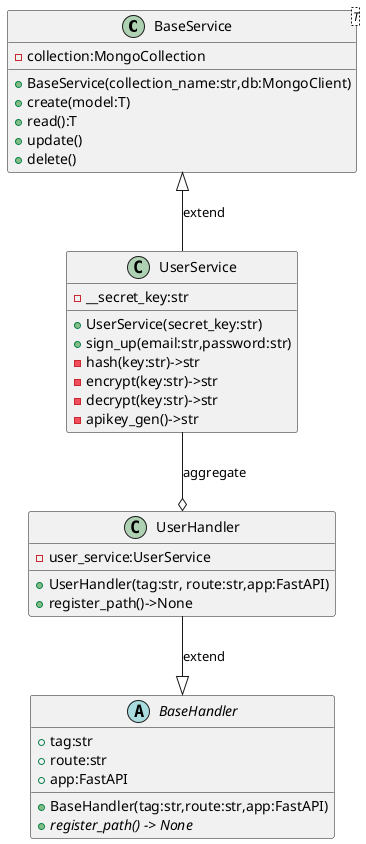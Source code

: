 @startuml "BaseService diagram"

class BaseService <T> {
    - collection:MongoCollection
    + BaseService(collection_name:str,db:MongoClient)
    + create(model:T)
    + read():T
    + update()
    + delete()
}

class UserService{
    - __secret_key:str
    + UserService(secret_key:str)
    + sign_up(email:str,password:str)
    - hash(key:str)->str
    - encrypt(key:str)->str
    - decrypt(key:str)->str
    - apikey_gen()->str
}

abstract class BaseHandler{
    + tag:str
    + route:str
    + app:FastAPI

    + BaseHandler(tag:str,route:str,app:FastAPI)
    + {abstract} register_path() -> None
}

class UserHandler{
    - user_service:UserService
    + UserHandler(tag:str, route:str,app:FastAPI)
    + register_path()->None
}

BaseService <|-- UserService: extend
UserHandler --|> BaseHandler: extend
UserService --o UserHandler:aggregate

@enduml
